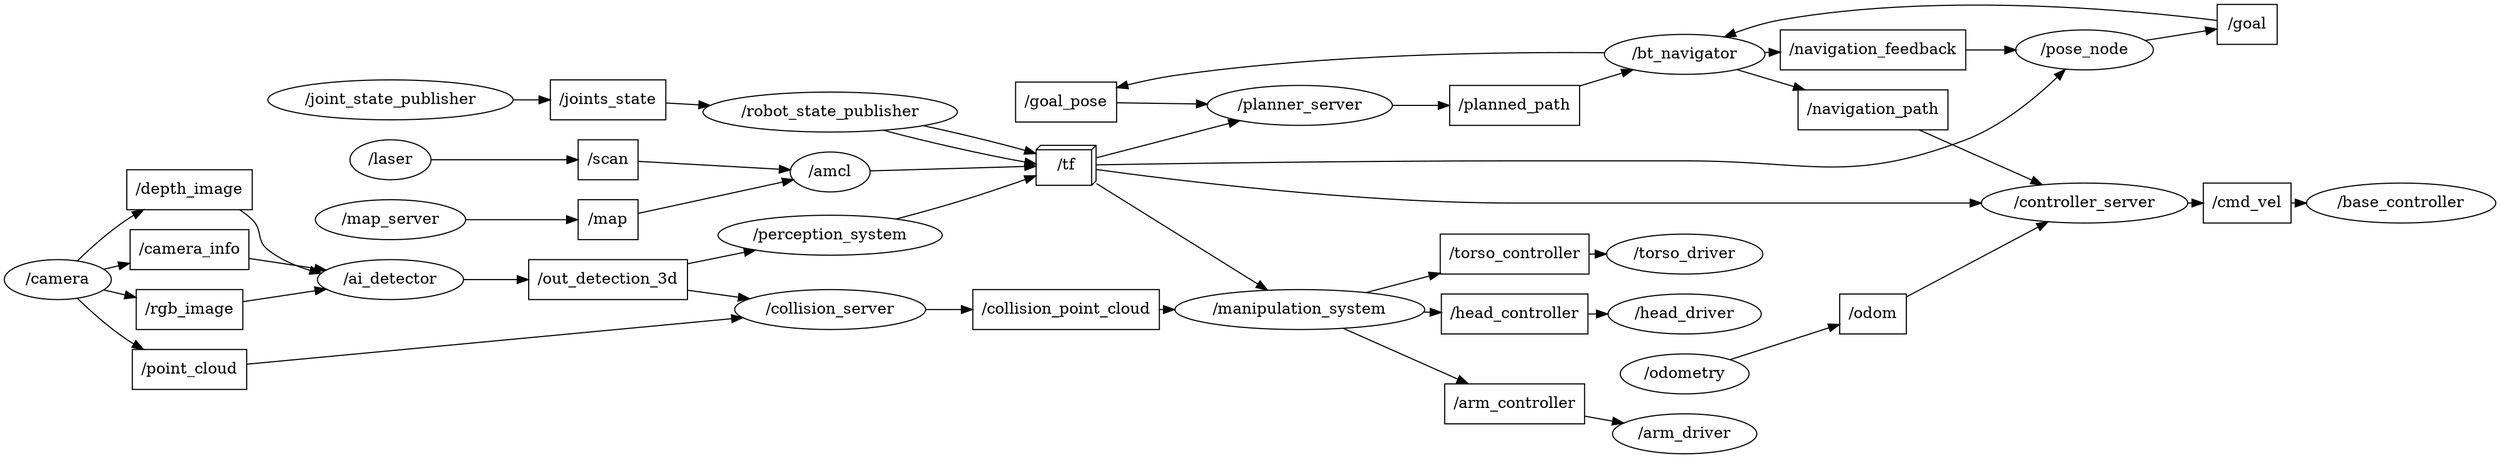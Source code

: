 digraph graphname {
	graph [bb="0,0,2243.3,405",
		compound=True,
		rank=same,
		rankdir=LR,
		ranksep=0.2
	];
	node [label="\N"];
	t___goal_pose	[URL=topic_3A__goal_pose,
		height=0.5,
		label="/goal_pose",
		pos="955.95,319",
		shape=box,
		tooltip="topic:/goal_pose",
		width=1.2639];
	n___planner_server	[URL=__planner_server,
		height=0.5,
		label="/planner_server",
		pos="1166.4,314",
		shape=ellipse,
		tooltip="/planner_server",
		width=2.3109];
	t___goal_pose -> n___planner_server	[edgetooltip="Subscription\nnode_name: /planner_server\ntopic_name: /goal_pose\nQoS settings\n- reliability: reliable\n- durability: volatile\n- lifespan: 9223372036854775807 ns\n- deadline: 9223372036854775807 ns\n- liveliness: automatic\n- liveliness_lease_duration: 9223372036854775807 ns\n- avoid_ros_namespace_conventions: False",
		penwidth=1,
		pos="e,1083.3,315.97 1001.7,317.93 1022.6,317.43 1048.3,316.81 1073.1,316.21"];
	t___collision_point_cloud	[URL=topic_3A__collision_point_cloud,
		height=0.5,
		label="/collision_point_cloud",
		pos="955.95,138",
		shape=box,
		tooltip="topic:/collision_point_cloud",
		width=2.3333];
	n___manipulation_system	[URL=__manipulation_system,
		height=0.5,
		label="/manipulation_system",
		pos="1166.4,138",
		shape=ellipse,
		tooltip="/manipulation_system",
		width=3.1233];
	t___collision_point_cloud -> n___manipulation_system	[edgetooltip="Subscription\nnode_name: /manipulation_system\ntopic_name: /collision_point_cloud\nQoS settings\n- reliability: reliable\n- durability: volatile\n- lifespan: 9223372036854775807 ns\n- deadline: 9223372036854775807 ns\n- liveliness: automatic\n- liveliness_lease_duration: 9223372036854775807 ns\n- avoid_ros_namespace_conventions: False",
		penwidth=1,
		pos="e,1053.6,138 1040.2,138 1041.3,138 1042.4,138 1043.6,138"];
	t___cmd_vel	[URL=topic_3A__cmd_vel,
		height=0.5,
		label="/cmd_vel",
		pos="2019.5,226",
		shape=box,
		tooltip="topic:/cmd_vel",
		width=1.0972];
	n___base_controller	[URL=__base_controller,
		height=0.5,
		label="/base_controller",
		pos="2158.1,226",
		shape=ellipse,
		tooltip="/base_controller",
		width=2.3651];
	t___cmd_vel -> n___base_controller	[edgetooltip="Subscription\nnode_name: /base_controller\ntopic_name: /cmd_vel\nQoS settings\n- reliability: reliable\n- durability: volatile\n- lifespan: 9223372036854775807 ns\n- deadline: 9223372036854775807 ns\n- liveliness: automatic\n- liveliness_lease_duration: 9223372036854775807 ns\n- avoid_ros_namespace_conventions: False",
		penwidth=1,
		pos="e,2072.8,226 2059.3,226 2060.4,226 2061.5,226 2062.6,226"];
	t___goal	[URL=topic_3A__goal,
		height=0.5,
		label="/goal",
		pos="2019.5,387",
		shape=box,
		tooltip="topic:/goal",
		width=0.75];
	n___bt_navigator	[URL=__bt_navigator,
		height=0.5,
		label="/bt_navigator",
		pos="1513,360",
		shape=ellipse,
		tooltip="/bt_navigator",
		width=2.004];
	t___goal -> n___bt_navigator	[edgetooltip="Subscription\nnode_name: /bt_navigator\ntopic_name: /goal\nQoS settings\n- reliability: reliable\n- durability: volatile\n- lifespan: 9223372036854775807 ns\n- deadline: 9223372036854775807 ns\n- liveliness: automatic\n- liveliness_lease_duration: 9223372036854775807 ns\n- avoid_ros_namespace_conventions: False",
		penwidth=1,
		pos="e,1548.8,375.82 1992.2,390.56 1925.7,398.85 1745.8,416.86 1599.1,391 1585.5,388.6 1571.3,384.22 1558.4,379.48"];
	t___out_detection_3d	[URL=topic_3A__out_detection_3d,
		height=0.5,
		label="/out_detection_3d",
		pos="543.67,205",
		shape=box,
		tooltip="topic:/out_detection_3d",
		width=1.9861];
	n___perception_system	[URL=__perception_system,
		height=0.5,
		label="/perception_system",
		pos="743.56,205",
		shape=ellipse,
		tooltip="/perception_system",
		width=2.7984];
	t___out_detection_3d -> n___perception_system	[edgetooltip="Subscription\nnode_name: /perception_system\ntopic_name: /out_detection_3d\nQoS settings\n- reliability: reliable\n- durability: volatile\n- lifespan: 9223372036854775807 ns\n- deadline: 9223372036854775807 ns\n- liveliness: automatic\n- liveliness_lease_duration: 9223372036854775807 ns\n- avoid_ros_namespace_conventions: False",
		penwidth=1,
		pos="e,642.59,205 615.28,205 620.83,205 626.51,205 632.24,205"];
	n___collision_server	[URL=__collision_server,
		height=0.5,
		label="/collision_server",
		pos="743.56,138",
		shape=ellipse,
		tooltip="/collision_server",
		width=2.3831];
	t___out_detection_3d -> n___collision_server	[edgetooltip="Subscription\nnode_name: /collision_server\ntopic_name: /out_detection_3d\nQoS settings\n- reliability: reliable\n- durability: volatile\n- lifespan: 9223372036854775807 ns\n- deadline: 9223372036854775807 ns\n- liveliness: automatic\n- liveliness_lease_duration: 9223372036854775807 ns\n- avoid_ros_namespace_conventions: False",
		penwidth=1,
		pos="e,697.56,153.24 597.96,186.96 625.82,177.53 659.85,166 687.9,156.51"];
	t___joints_state	[URL=topic_3A__joints_state,
		height=0.5,
		label="/joints_state",
		pos="543.67,259",
		shape=box,
		tooltip="topic:/joints_state",
		width=1.4444];
	n___robot_state_publisher	[URL=__robot_state_publisher,
		height=0.5,
		label="/robot_state_publisher",
		pos="743.56,259",
		shape=ellipse,
		tooltip="/robot_state_publisher",
		width=3.1775];
	t___joints_state -> n___robot_state_publisher	[edgetooltip="Subscription\nnode_name: /robot_state_publisher\ntopic_name: /joints_state\nQoS settings\n- reliability: reliable\n- durability: volatile\n- lifespan: 9223372036854775807 ns\n- deadline: 9223372036854775807 ns\n- liveliness: automatic\n- liveliness_lease_duration: 9223372036854775807 ns\n- avoid_ros_namespace_conventions: False",
		penwidth=1,
		pos="e,628.9,259 595.89,259 603.14,259 610.83,259 618.76,259"];
	t___depth_image	[URL=topic_3A__depth_image,
		height=0.5,
		label="/depth_image",
		pos="166.69,300",
		shape=box,
		tooltip="topic:/depth_image",
		width=1.5694];
	n___ai_detector	[URL=__ai_detector,
		height=0.5,
		label="/ai_detector",
		pos="347.68,205",
		shape=ellipse,
		tooltip="/ai_detector",
		width=1.8234];
	t___depth_image -> n___ai_detector	[edgetooltip="Subscription\nnode_name: /ai_detector\ntopic_name: /depth_image\nQoS settings\n- reliability: reliable\n- durability: volatile\n- lifespan: 9223372036854775807 ns\n- deadline: 9223372036854775807 ns\n- liveliness: automatic\n- liveliness_lease_duration: 9223372036854775807 ns\n- avoid_ros_namespace_conventions: False",
		penwidth=1,
		pos="e,283.81,209.52 213.22,281.82 216.88,279.22 220.28,276.29 223.19,273 235.94,258.57 222.99,245.01 237.19,232 247.47,222.58 260.5,216.31 273.96,212.17"];
	t___navigation_feedback	[URL=topic_3A__navigation_feedback,
		height=0.5,
		label="/navigation_feedback",
		pos="1682.6,364",
		shape=box,
		tooltip="topic:/navigation_feedback",
		width=2.3194];
	n___pose_node	[URL=__pose_node,
		height=0.5,
		label="/pose_node",
		pos="1873.1,364",
		shape=ellipse,
		tooltip="/pose_node",
		width=1.7151];
	t___navigation_feedback -> n___pose_node	[edgetooltip="Subscription\nnode_name: /pose_node\ntopic_name: /navigation_feedback\nQoS settings\n- reliability: reliable\n- durability: volatile\n- lifespan: 9223372036854775807 ns\n- deadline: 9223372036854775807 ns\n- liveliness: automatic\n- liveliness_lease_duration: 9223372036854775807 ns\n- avoid_ros_namespace_conventions: False",
		penwidth=1,
		pos="e,1811.3,364 1766.3,364 1777.9,364 1789.7,364 1801,364"];
	t___scan	[URL=topic_3A__scan,
		height=0.5,
		label="/scan",
		pos="543.67,367",
		shape=box,
		tooltip="topic:/scan",
		width=0.75];
	n___amcl	[URL=__amcl,
		height=0.5,
		label="/amcl",
		pos="743.56,313",
		shape=ellipse,
		tooltip="/amcl",
		width=0.99297];
	t___scan -> n___amcl	[edgetooltip="Subscription\nnode_name: /amcl\ntopic_name: /scan\nQoS settings\n- reliability: reliable\n- durability: volatile\n- lifespan: 9223372036854775807 ns\n- deadline: 9223372036854775807 ns\n- liveliness: automatic\n- liveliness_lease_duration: 9223372036854775807 ns\n- avoid_ros_namespace_conventions: False",
		penwidth=1,
		pos="e,711.61,321.45 570.95,359.83 604.41,350.7 662.59,334.82 701.83,324.12"];
	t___camera_info	[URL=topic_3A__camera_info,
		height=0.5,
		label="/camera_info",
		pos="166.69,246",
		shape=box,
		tooltip="topic:/camera_info",
		width=1.4861];
	t___camera_info -> n___ai_detector	[edgetooltip="Subscription\nnode_name: /ai_detector\ntopic_name: /camera_info\nQoS settings\n- reliability: reliable\n- durability: volatile\n- lifespan: 9223372036854775807 ns\n- deadline: 9223372036854775807 ns\n- liveliness: automatic\n- liveliness_lease_duration: 9223372036854775807 ns\n- avoid_ros_namespace_conventions: False",
		penwidth=1,
		pos="e,296.78,216.43 220.43,233.92 241.26,229.15 265.3,223.64 286.79,218.72"];
	t___planned_path	[URL=topic_3A__planned_path,
		height=0.5,
		label="/planned_path",
		pos="1359.8,314",
		shape=box,
		tooltip="topic:/planned_path",
		width=1.625];
	t___planned_path -> n___bt_navigator	[edgetooltip="Subscription\nnode_name: /bt_navigator\ntopic_name: /planned_path\nQoS settings\n- reliability: reliable\n- durability: volatile\n- lifespan: 9223372036854775807 ns\n- deadline: 9223372036854775807 ns\n- liveliness: automatic\n- liveliness_lease_duration: 9223372036854775807 ns\n- avoid_ros_namespace_conventions: False",
		penwidth=1,
		pos="e,1466.3,346.1 1418.4,331.52 1430.9,335.33 1444.1,339.35 1456.5,343.13"];
	t___rgb_image	[URL=topic_3A__rgb_image,
		height=0.5,
		label="/rgb_image",
		pos="166.69,192",
		shape=box,
		tooltip="topic:/rgb_image",
		width=1.3333];
	t___rgb_image -> n___ai_detector	[edgetooltip="Subscription\nnode_name: /ai_detector\ntopic_name: /rgb_image\nQoS settings\n- reliability: reliable\n- durability: volatile\n- lifespan: 9223372036854775807 ns\n- deadline: 9223372036854775807 ns\n- liveliness: automatic\n- liveliness_lease_duration: 9223372036854775807 ns\n- avoid_ros_namespace_conventions: False",
		penwidth=1,
		pos="e,284.15,200.46 214.72,195.42 232.88,196.73 254.09,198.27 274.12,199.73"];
	t___arm_controller	[URL=topic_3A__arm_controller,
		height=0.5,
		label="/arm_controller",
		pos="1359.8,180",
		shape=box,
		tooltip="topic:/arm_controller",
		width=1.75];
	n___arm_driver	[URL=__arm_driver,
		height=0.5,
		label="/arm_driver",
		pos="1513,180",
		shape=ellipse,
		tooltip="/arm_driver",
		width=1.8054];
	t___arm_controller -> n___arm_driver	[edgetooltip="Subscription\nnode_name: /arm_driver\ntopic_name: /arm_controller\nQoS settings\n- reliability: reliable\n- durability: volatile\n- lifespan: 9223372036854775807 ns\n- deadline: 9223372036854775807 ns\n- liveliness: automatic\n- liveliness_lease_duration: 9223372036854775807 ns\n- avoid_ros_namespace_conventions: False",
		penwidth=1,
		pos="e,1447.8,180 1423.2,180 1428,180 1432.9,180 1437.8,180"];
	t___point_cloud	[URL=topic_3A__point_cloud,
		height=0.5,
		label="/point_cloud",
		pos="166.69,138",
		shape=box,
		tooltip="topic:/point_cloud",
		width=1.4306];
	t___point_cloud -> n___collision_server	[edgetooltip="Subscription\nnode_name: /collision_server\ntopic_name: /point_cloud\nQoS settings\n- reliability: reliable\n- durability: volatile\n- lifespan: 9223372036854775807 ns\n- deadline: 9223372036854775807 ns\n- liveliness: automatic\n- liveliness_lease_duration: 9223372036854775807 ns\n- avoid_ros_namespace_conventions: False",
		penwidth=1,
		pos="e,657.69,138 218.2,138 314.21,138 524.4,138 647.52,138"];
	t___torso_controller	[URL=topic_3A__torso_controller,
		height=0.5,
		label="/torso_controller",
		pos="1359.8,126",
		shape=box,
		tooltip="topic:/torso_controller",
		width=1.8611];
	n___torso_driver	[URL=__torso_driver,
		height=0.5,
		label="/torso_driver",
		pos="1513,126",
		shape=ellipse,
		tooltip="/torso_driver",
		width=1.9498];
	t___torso_controller -> n___torso_driver	[edgetooltip="Subscription\nnode_name: /torso_driver\ntopic_name: /torso_controller\nQoS settings\n- reliability: reliable\n- durability: volatile\n- lifespan: 9223372036854775807 ns\n- deadline: 9223372036854775807 ns\n- liveliness: automatic\n- liveliness_lease_duration: 9223372036854775807 ns\n- avoid_ros_namespace_conventions: False",
		penwidth=1,
		pos="e,1442.4,126 1427.1,126 1428.9,126 1430.6,126 1432.4,126"];
	t___map	[URL=topic_3A__map,
		height=0.5,
		label="/map",
		pos="543.67,313",
		shape=box,
		tooltip="topic:/map",
		width=0.75];
	t___map -> n___amcl	[edgetooltip="Subscription\nnode_name: /amcl\ntopic_name: /map\nQoS settings\n- reliability: reliable\n- durability: volatile\n- lifespan: 9223372036854775807 ns\n- deadline: 9223372036854775807 ns\n- liveliness: automatic\n- liveliness_lease_duration: 9223372036854775807 ns\n- avoid_ros_namespace_conventions: False",
		penwidth=1,
		pos="e,707.49,313 570.95,313 603.19,313 658.35,313 697.43,313"];
	t___odom	[URL=topic_3A__odom,
		height=0.5,
		label="/odom",
		pos="1682.6,126",
		shape=box,
		tooltip="topic:/odom",
		width=0.83333];
	n___controller_server	[URL=__controller_server,
		height=0.5,
		label="/controller_server",
		pos="1873.1,226",
		shape=ellipse,
		tooltip="/controller_server",
		width=2.5817];
	t___odom -> n___controller_server	[edgetooltip="Subscription\nnode_name: /controller_server\ntopic_name: /odom\nQoS settings\n- reliability: reliable\n- durability: volatile\n- lifespan: 9223372036854775807 ns\n- deadline: 9223372036854775807 ns\n- liveliness: automatic\n- liveliness_lease_duration: 9223372036854775807 ns\n- avoid_ros_namespace_conventions: False",
		penwidth=1,
		pos="e,1840.2,209.07 1712.6,141.41 1744.3,158.2 1795.2,185.22 1831,204.19"];
	t___navigation_path	[URL=topic_3A__navigation_path,
		height=0.5,
		label="/navigation_path",
		pos="1682.6,310",
		shape=box,
		tooltip="topic:/navigation_path",
		width=1.875];
	t___navigation_path -> n___controller_server	[edgetooltip="Subscription\nnode_name: /controller_server\ntopic_name: /navigation_path\nQoS settings\n- reliability: reliable\n- durability: volatile\n- lifespan: 9223372036854775807 ns\n- deadline: 9223372036854775807 ns\n- liveliness: automatic\n- liveliness_lease_duration: 9223372036854775807 ns\n- avoid_ros_namespace_conventions: False",
		penwidth=1,
		pos="e,1834.9,242.56 1724,291.98 1753.8,278.7 1794.4,260.61 1825.6,246.73"];
	t___head_controller	[URL=topic_3A__head_controller,
		height=0.5,
		label="/head_controller",
		pos="1359.8,45",
		shape=box,
		tooltip="topic:/head_controller",
		width=1.8333];
	n___head_driver	[URL=__head_driver,
		height=0.5,
		label="/head_driver",
		pos="1513,18",
		shape=ellipse,
		tooltip="/head_driver",
		width=1.9137];
	t___head_controller -> n___head_driver	[edgetooltip="Subscription\nnode_name: /head_driver\ntopic_name: /head_controller\nQoS settings\n- reliability: reliable\n- durability: volatile\n- lifespan: 9223372036854775807 ns\n- deadline: 9223372036854775807 ns\n- liveliness: automatic\n- liveliness_lease_duration: 9223372036854775807 ns\n- avoid_ros_namespace_conventions: False",
		penwidth=1,
		pos="e,1455.5,28.094 1426.2,33.314 1432.6,32.173 1439.1,31.015 1445.5,29.872"];
	n_n__tf	[URL=topic_3A__tf,
		height=0.5,
		label="/tf",
		pos="955.95,259",
		shape=box3d,
		tooltip="topic:/tf",
		width=0.75];
	n_n__tf -> n___pose_node	[penwidth=1,
		pos="e,1855.7,346.43 983.28,259.55 1047.5,260.86 1217.2,264 1358.8,264 1358.8,264 1358.8,264 1514,264 1626.4,264 1661.1,242.99 1766.1,283 1798,295.15 1828.3,320.17 1848.3,339.21"];
	n_n__tf -> n___controller_server	[penwidth=1,
		pos="e,1780.1,226 983.22,255.34 1047.3,246.75 1216.7,226 1358.8,226 1358.8,226 1358.8,226 1514,226 1600.2,226 1698.1,226 1769.7,226"];
	n_n__tf -> n___manipulation_system	[penwidth=1,
		pos="e,1135.5,155.35 983.35,243.68 1019.6,222.64 1085,184.69 1126.7,160.45"];
	n_n__tf -> n___planner_server	[penwidth=1,
		pos="e,1112.8,300.13 983.35,265.97 1013.3,273.87 1063.2,287.03 1103.2,297.58"];
	n___pose_node -> t___goal	[edgetooltip="Publisher\nnode_name: /pose_node\ntopic_name: /goal\nQoS settings\n- reliability: reliable\n- durability: volatile\n- lifespan: 9223372036854775807 ns\n- deadline: 9223372036854775807 ns\n- liveliness: automatic\n- liveliness_lease_duration: 9223372036854775807 ns\n- avoid_ros_namespace_conventions: False",
		penwidth=1,
		pos="e,1992.2,382.81 1927.8,372.56 1945.9,375.44 1965.5,378.57 1981.9,381.18"];
	n___controller_server -> t___cmd_vel	[edgetooltip="Publisher\nnode_name: /controller_server\ntopic_name: /cmd_vel\nQoS settings\n- reliability: reliable\n- durability: volatile\n- lifespan: 9223372036854775807 ns\n- deadline: 9223372036854775807 ns\n- liveliness: automatic\n- liveliness_lease_duration: 9223372036854775807 ns\n- avoid_ros_namespace_conventions: False",
		penwidth=1,
		pos="e,1979.8,226 1966.4,226 1967.5,226 1968.7,226 1969.8,226"];
	n___manipulation_system -> t___arm_controller	[edgetooltip="Publisher\nnode_name: /manipulation_system\ntopic_name: /arm_controller\nQoS settings\n- reliability: reliable\n- durability: volatile\n- lifespan: 9223372036854775807 ns\n- deadline: 9223372036854775807 ns\n- liveliness: automatic\n- liveliness_lease_duration: 9223372036854775807 ns\n- avoid_ros_namespace_conventions: False",
		penwidth=1,
		pos="e,1296.5,166.33 1233.5,152.51 1250.6,156.26 1269.1,160.31 1286.5,164.12"];
	n___manipulation_system -> t___torso_controller	[edgetooltip="Publisher\nnode_name: /manipulation_system\ntopic_name: /torso_controller\nQoS settings\n- reliability: reliable\n- durability: volatile\n- lifespan: 9223372036854775807 ns\n- deadline: 9223372036854775807 ns\n- liveliness: automatic\n- liveliness_lease_duration: 9223372036854775807 ns\n- avoid_ros_namespace_conventions: False",
		penwidth=1,
		pos="e,1292.8,130.14 1271.2,131.49 1275,131.25 1278.7,131.02 1282.4,130.79"];
	n___manipulation_system -> t___head_controller	[edgetooltip="Publisher\nnode_name: /manipulation_system\ntopic_name: /head_controller\nQoS settings\n- reliability: reliable\n- durability: volatile\n- lifespan: 9223372036854775807 ns\n- deadline: 9223372036854775807 ns\n- liveliness: automatic\n- liveliness_lease_duration: 9223372036854775807 ns\n- avoid_ros_namespace_conventions: False",
		penwidth=1,
		pos="e,1321.7,63.061 1202.5,120.94 1233.4,105.94 1278.6,83.991 1312.4,67.543"];
	n___planner_server -> t___planned_path	[edgetooltip="Publisher\nnode_name: /planner_server\ntopic_name: /planned_path\nQoS settings\n- reliability: reliable\n- durability: volatile\n- lifespan: 9223372036854775807 ns\n- deadline: 9223372036854775807 ns\n- liveliness: automatic\n- liveliness_lease_duration: 9223372036854775807 ns\n- avoid_ros_namespace_conventions: False",
		penwidth=1,
		pos="e,1301.1,314 1249.7,314 1263.5,314 1277.7,314 1291.1,314"];
	n___amcl -> n_n__tf	[penwidth=1,
		pos="e,928.68,266.6 776.41,305.75 799.18,300.49 830.52,293.08 857.95,286 878.23,280.77 900.77,274.52 919.02,269.35"];
	n___robot_state_publisher -> n_n__tf	[penwidth=1,
		pos="e,928.73,254.36 849.76,252.25 874.55,252.25 899.34,252.75 918.62,253.75"];
	n___robot_state_publisher -> n_n__tf	[penwidth=1,
		pos="e,928.73,263.64 849.76,265.75 874.55,265.75 899.34,265.25 918.62,264.25"];
	n___perception_system -> n_n__tf	[penwidth=1,
		pos="e,928.68,251.4 805.87,219.15 822.78,223.18 841.1,227.65 857.95,232 878.23,237.23 900.77,243.48 919.02,248.65"];
	n___bt_navigator -> t___goal_pose	[edgetooltip="Publisher\nnode_name: /bt_navigator\ntopic_name: /goal_pose\nQoS settings\n- reliability: reliable\n- durability: volatile\n- lifespan: 9223372036854775807 ns\n- deadline: 9223372036854775807 ns\n- liveliness: automatic\n- liveliness_lease_duration: 9223372036854775807 ns\n- avoid_ros_namespace_conventions: False",
		penwidth=1,
		pos="e,1001.6,330.9 1440.6,361.03 1350.2,361.43 1189.8,359.08 1054,341 1040,339.15 1025.2,336.26 1011.4,333.17"];
	n___bt_navigator -> t___navigation_feedback	[edgetooltip="Publisher\nnode_name: /bt_navigator\ntopic_name: /navigation_feedback\nQoS settings\n- reliability: reliable\n- durability: volatile\n- lifespan: 9223372036854775807 ns\n- deadline: 9223372036854775807 ns\n- liveliness: automatic\n- liveliness_lease_duration: 9223372036854775807 ns\n- avoid_ros_namespace_conventions: False",
		penwidth=1,
		pos="e,1599.1,362.03 1585.1,361.7 1586.4,361.73 1587.7,361.76 1589,361.79"];
	n___bt_navigator -> t___navigation_path	[edgetooltip="Publisher\nnode_name: /bt_navigator\ntopic_name: /navigation_path\nQoS settings\n- reliability: reliable\n- durability: volatile\n- lifespan: 9223372036854775807 ns\n- deadline: 9223372036854775807 ns\n- liveliness: automatic\n- liveliness_lease_duration: 9223372036854775807 ns\n- avoid_ros_namespace_conventions: False",
		penwidth=1,
		pos="e,1621.1,328.06 1560.2,346.2 1575.9,341.52 1593.9,336.17 1611.1,331.04"];
	n___camera	[URL=__camera,
		height=0.5,
		label="/camera",
		pos="48.096,219",
		shape=ellipse,
		tooltip="/camera",
		width=1.336];
	n___camera -> t___depth_image	[edgetooltip="Publisher\nnode_name: /camera\ntopic_name: /depth_image\nQoS settings\n- reliability: reliable\n- durability: volatile\n- lifespan: 9223372036854775807 ns\n- deadline: 9223372036854775807 ns\n- liveliness: automatic\n- liveliness_lease_duration: 9223372036854775807 ns\n- avoid_ros_namespace_conventions: False",
		penwidth=1,
		pos="e,125.25,281.94 65.713,235.93 77.456,247.31 93.94,262.16 110.19,273 112.11,274.28 114.1,275.54 116.13,276.76"];
	n___camera -> t___camera_info	[edgetooltip="Publisher\nnode_name: /camera\ntopic_name: /camera_info\nQoS settings\n- reliability: reliable\n- durability: volatile\n- lifespan: 9223372036854775807 ns\n- deadline: 9223372036854775807 ns\n- liveliness: automatic\n- liveliness_lease_duration: 9223372036854775807 ns\n- avoid_ros_namespace_conventions: False",
		penwidth=1,
		pos="e,112.78,233.75 89.548,228.37 93.883,229.37 98.363,230.41 102.88,231.45"];
	n___camera -> t___rgb_image	[edgetooltip="Publisher\nnode_name: /camera\ntopic_name: /rgb_image\nQoS settings\n- reliability: reliable\n- durability: volatile\n- lifespan: 9223372036854775807 ns\n- deadline: 9223372036854775807 ns\n- liveliness: automatic\n- liveliness_lease_duration: 9223372036854775807 ns\n- avoid_ros_namespace_conventions: False",
		penwidth=1,
		pos="e,118.5,202.93 89.548,209.63 95.677,208.21 102.1,206.73 108.5,205.24"];
	n___camera -> t___point_cloud	[edgetooltip="Publisher\nnode_name: /camera\ntopic_name: /point_cloud\nQoS settings\n- reliability: reliable\n- durability: volatile\n- lifespan: 9223372036854775807 ns\n- deadline: 9223372036854775807 ns\n- liveliness: automatic\n- liveliness_lease_duration: 9223372036854775807 ns\n- avoid_ros_namespace_conventions: False",
		penwidth=1,
		pos="e,125.25,156.06 65.713,202.07 77.456,190.69 93.94,175.84 110.19,165 112.11,163.72 114.1,162.46 116.13,161.24"];
	n___joint_state_publisher	[URL=__joint_state_publisher,
		height=0.5,
		label="/joint_state_publisher",
		pos="347.68,259",
		shape=ellipse,
		tooltip="/joint_state_publisher",
		width=3.0692];
	n___joint_state_publisher -> t___joints_state	[edgetooltip="Publisher\nnode_name: /joint_state_publisher\ntopic_name: /joints_state\nQoS settings\n- reliability: reliable\n- durability: volatile\n- lifespan: 9223372036854775807 ns\n- deadline: 9223372036854775807 ns\n- liveliness: automatic\n- liveliness_lease_duration: 9223372036854775807 ns\n- avoid_ros_namespace_conventions: False",
		penwidth=1,
		pos="e,491.51,259 458.43,259 466.24,259 473.94,259 481.31,259"];
	n___laser	[URL=__laser,
		height=0.5,
		label="/laser",
		pos="347.68,367",
		shape=ellipse,
		tooltip="/laser",
		width=1.011];
	n___laser -> t___scan	[edgetooltip="Publisher\nnode_name: /laser\ntopic_name: /scan\nQoS settings\n- reliability: reliable\n- durability: volatile\n- lifespan: 9223372036854775807 ns\n- deadline: 9223372036854775807 ns\n- liveliness: automatic\n- liveliness_lease_duration: 9223372036854775807 ns\n- avoid_ros_namespace_conventions: False",
		penwidth=1,
		pos="e,516.63,367 384.26,367 418.96,367 471.46,367 506.39,367"];
	n___ai_detector -> t___out_detection_3d	[edgetooltip="Publisher\nnode_name: /ai_detector\ntopic_name: /out_detection_3d\nQoS settings\n- reliability: reliable\n- durability: volatile\n- lifespan: 9223372036854775807 ns\n- deadline: 9223372036854775807 ns\n- liveliness: automatic\n- liveliness_lease_duration: 9223372036854775807 ns\n- avoid_ros_namespace_conventions: False",
		penwidth=1,
		pos="e,471.86,205 413.55,205 428.91,205 445.48,205 461.46,205"];
	n___collision_server -> t___collision_point_cloud	[edgetooltip="Publisher\nnode_name: /collision_server\ntopic_name: /collision_point_cloud\nQoS settings\n- reliability: reliable\n- durability: volatile\n- lifespan: 9223372036854775807 ns\n- deadline: 9223372036854775807 ns\n- liveliness: automatic\n- liveliness_lease_duration: 9223372036854775807 ns\n- avoid_ros_namespace_conventions: False",
		penwidth=1,
		pos="e,871.72,138 829.53,138 840.07,138 850.9,138 861.56,138"];
	n___map_server	[URL=__map_server,
		height=0.5,
		label="/map_server",
		pos="347.68,313",
		shape=ellipse,
		tooltip="/map_server",
		width=1.8776];
	n___map_server -> t___map	[edgetooltip="Publisher\nnode_name: /map_server\ntopic_name: /map\nQoS settings\n- reliability: reliable\n- durability: volatile\n- lifespan: 9223372036854775807 ns\n- deadline: 9223372036854775807 ns\n- liveliness: automatic\n- liveliness_lease_duration: 9223372036854775807 ns\n- avoid_ros_namespace_conventions: False",
		penwidth=1,
		pos="e,516.24,313 415.44,313 445.75,313 480.42,313 505.92,313"];
	n___odometry	[URL=__odometry,
		height=0.5,
		label="/odometry",
		pos="1513,72",
		shape=ellipse,
		tooltip="/odometry",
		width=1.6068];
	n___odometry -> t___odom	[edgetooltip="Publisher\nnode_name: /odometry\ntopic_name: /odom\nQoS settings\n- reliability: reliable\n- durability: volatile\n- lifespan: 9223372036854775807 ns\n- deadline: 9223372036854775807 ns\n- liveliness: automatic\n- liveliness_lease_duration: 9223372036854775807 ns\n- avoid_ros_namespace_conventions: False",
		penwidth=1,
		pos="e,1652.4,116.59 1553.7,84.797 1580.6,93.453 1615.9,104.83 1642.6,113.44"];
}
